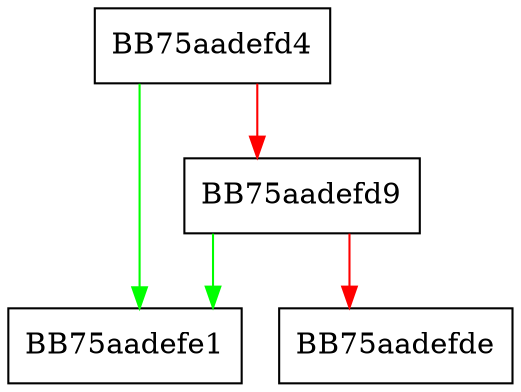 digraph IsSeparator {
  node [shape="box"];
  graph [splines=ortho];
  BB75aadefd4 -> BB75aadefe1 [color="green"];
  BB75aadefd4 -> BB75aadefd9 [color="red"];
  BB75aadefd9 -> BB75aadefe1 [color="green"];
  BB75aadefd9 -> BB75aadefde [color="red"];
}